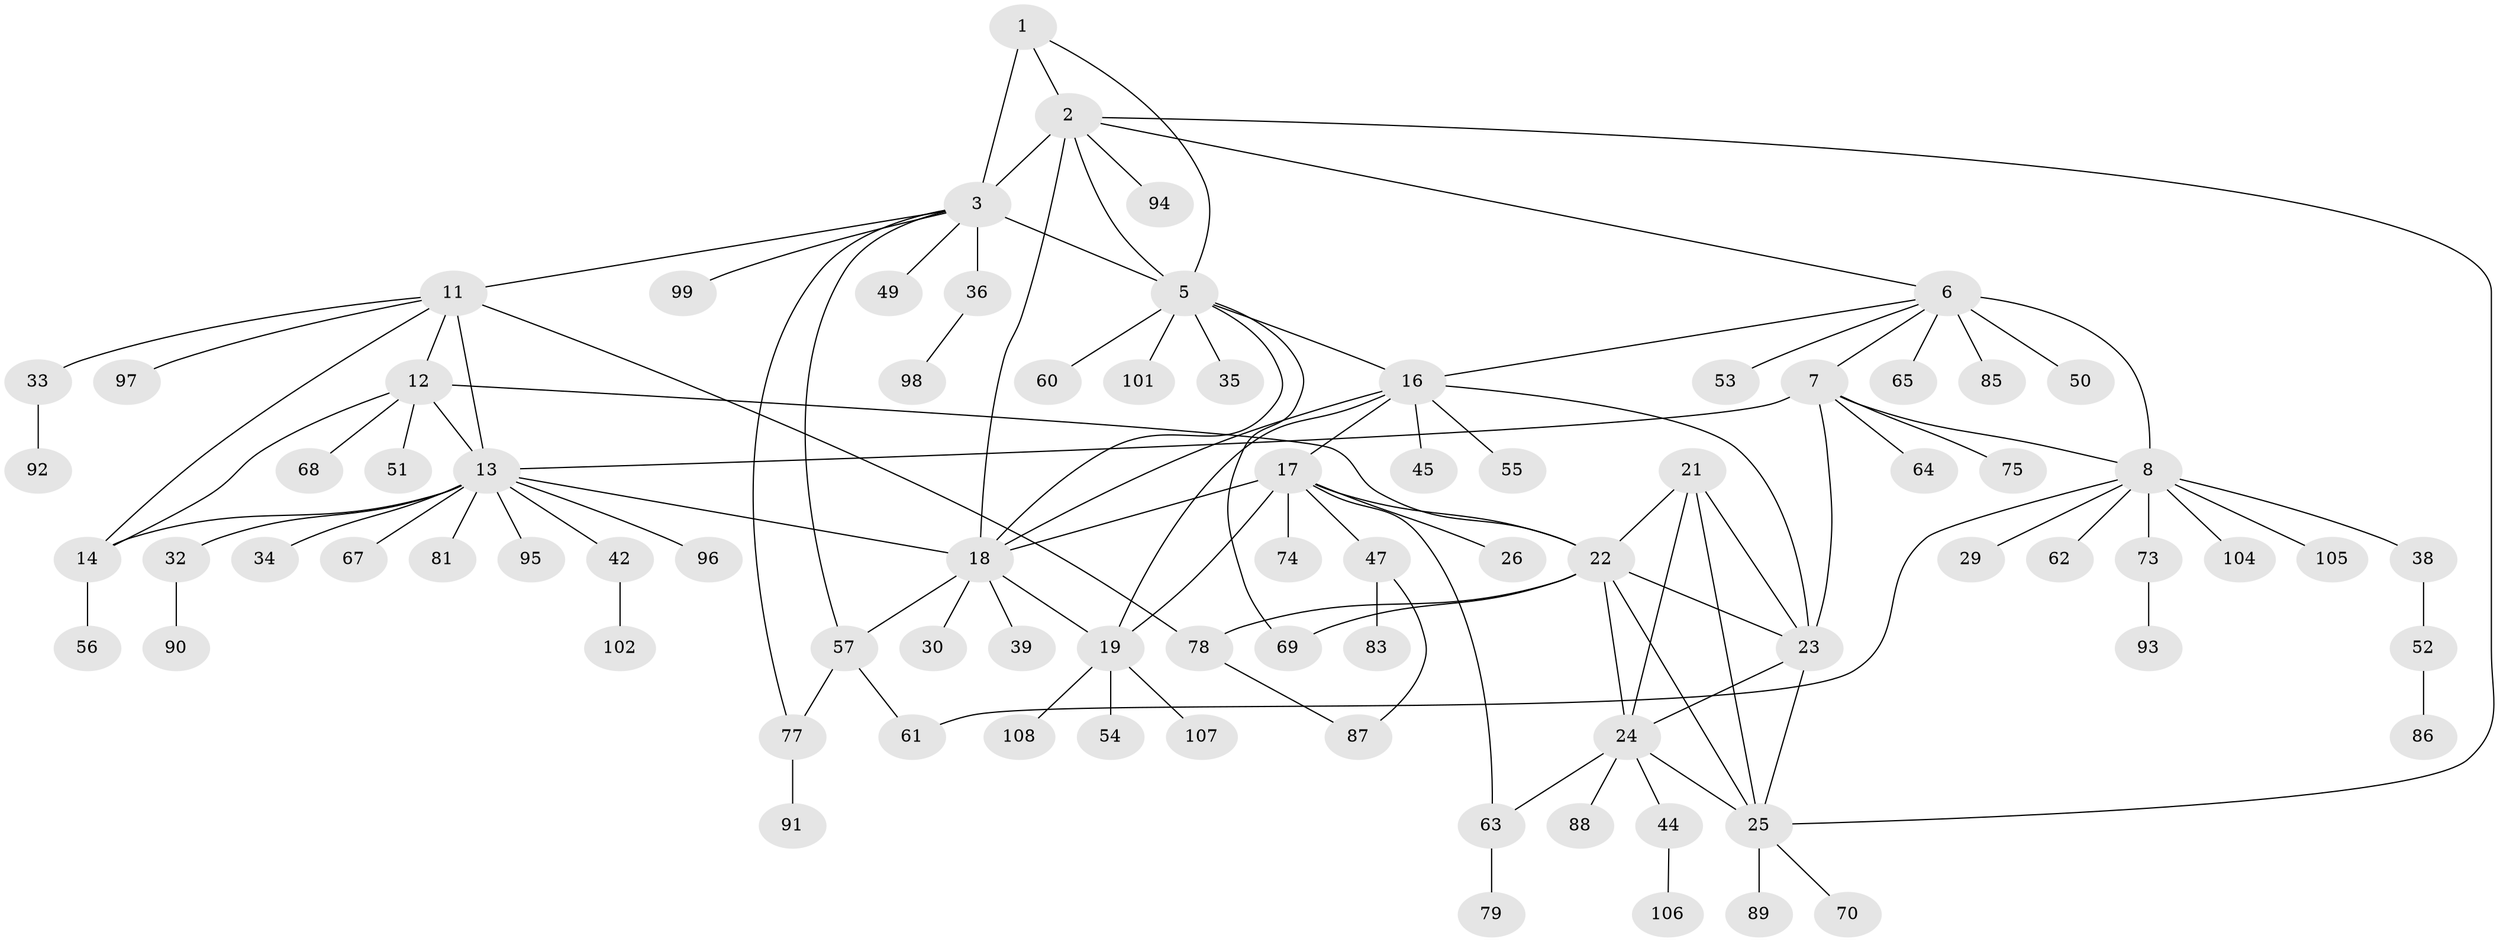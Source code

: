 // Generated by graph-tools (version 1.1) at 2025/24/03/03/25 07:24:10]
// undirected, 83 vertices, 114 edges
graph export_dot {
graph [start="1"]
  node [color=gray90,style=filled];
  1 [super="+31"];
  2 [super="+37"];
  3 [super="+4"];
  5 [super="+76"];
  6 [super="+10"];
  7 [super="+46"];
  8 [super="+9"];
  11 [super="+40"];
  12 [super="+41"];
  13 [super="+15"];
  14 [super="+59"];
  16 [super="+72"];
  17 [super="+48"];
  18 [super="+27"];
  19 [super="+20"];
  21;
  22 [super="+43"];
  23 [super="+66"];
  24 [super="+28"];
  25 [super="+71"];
  26;
  29;
  30;
  32 [super="+58"];
  33;
  34;
  35;
  36;
  38 [super="+82"];
  39;
  42 [super="+84"];
  44;
  45;
  47 [super="+80"];
  49;
  50;
  51;
  52;
  53;
  54;
  55;
  56;
  57;
  60;
  61;
  62;
  63;
  64;
  65;
  67;
  68;
  69;
  70;
  73;
  74;
  75;
  77;
  78;
  79;
  81;
  83 [super="+103"];
  85;
  86;
  87 [super="+100"];
  88;
  89;
  90;
  91;
  92;
  93;
  94;
  95;
  96;
  97;
  98;
  99;
  101;
  102;
  104;
  105;
  106;
  107;
  108;
  1 -- 2;
  1 -- 3 [weight=2];
  1 -- 5;
  2 -- 3 [weight=2];
  2 -- 5;
  2 -- 25;
  2 -- 6;
  2 -- 18;
  2 -- 94;
  3 -- 5 [weight=2];
  3 -- 11;
  3 -- 57;
  3 -- 77;
  3 -- 99;
  3 -- 49;
  3 -- 36;
  5 -- 18;
  5 -- 35;
  5 -- 60;
  5 -- 69;
  5 -- 101;
  5 -- 16;
  6 -- 7 [weight=2];
  6 -- 8 [weight=4];
  6 -- 53;
  6 -- 65;
  6 -- 16;
  6 -- 50;
  6 -- 85;
  7 -- 8 [weight=2];
  7 -- 23;
  7 -- 64;
  7 -- 75;
  7 -- 13;
  8 -- 29;
  8 -- 104;
  8 -- 38;
  8 -- 73;
  8 -- 105;
  8 -- 61;
  8 -- 62;
  11 -- 12;
  11 -- 13 [weight=2];
  11 -- 14;
  11 -- 33;
  11 -- 78;
  11 -- 97;
  12 -- 13 [weight=2];
  12 -- 14;
  12 -- 22;
  12 -- 51;
  12 -- 68;
  13 -- 14 [weight=2];
  13 -- 32;
  13 -- 34;
  13 -- 42;
  13 -- 67;
  13 -- 81;
  13 -- 96;
  13 -- 18;
  13 -- 95;
  14 -- 56;
  16 -- 17;
  16 -- 18;
  16 -- 19 [weight=2];
  16 -- 45;
  16 -- 55;
  16 -- 23;
  17 -- 18;
  17 -- 19 [weight=2];
  17 -- 22;
  17 -- 26;
  17 -- 47;
  17 -- 63;
  17 -- 74;
  18 -- 19 [weight=2];
  18 -- 39;
  18 -- 57;
  18 -- 30;
  19 -- 108;
  19 -- 54;
  19 -- 107;
  21 -- 22;
  21 -- 23;
  21 -- 24;
  21 -- 25;
  22 -- 23;
  22 -- 24;
  22 -- 25;
  22 -- 69;
  22 -- 78;
  23 -- 24;
  23 -- 25;
  24 -- 25;
  24 -- 44;
  24 -- 88;
  24 -- 63;
  25 -- 70;
  25 -- 89;
  32 -- 90;
  33 -- 92;
  36 -- 98;
  38 -- 52;
  42 -- 102;
  44 -- 106;
  47 -- 83;
  47 -- 87;
  52 -- 86;
  57 -- 61;
  57 -- 77;
  63 -- 79;
  73 -- 93;
  77 -- 91;
  78 -- 87;
}
